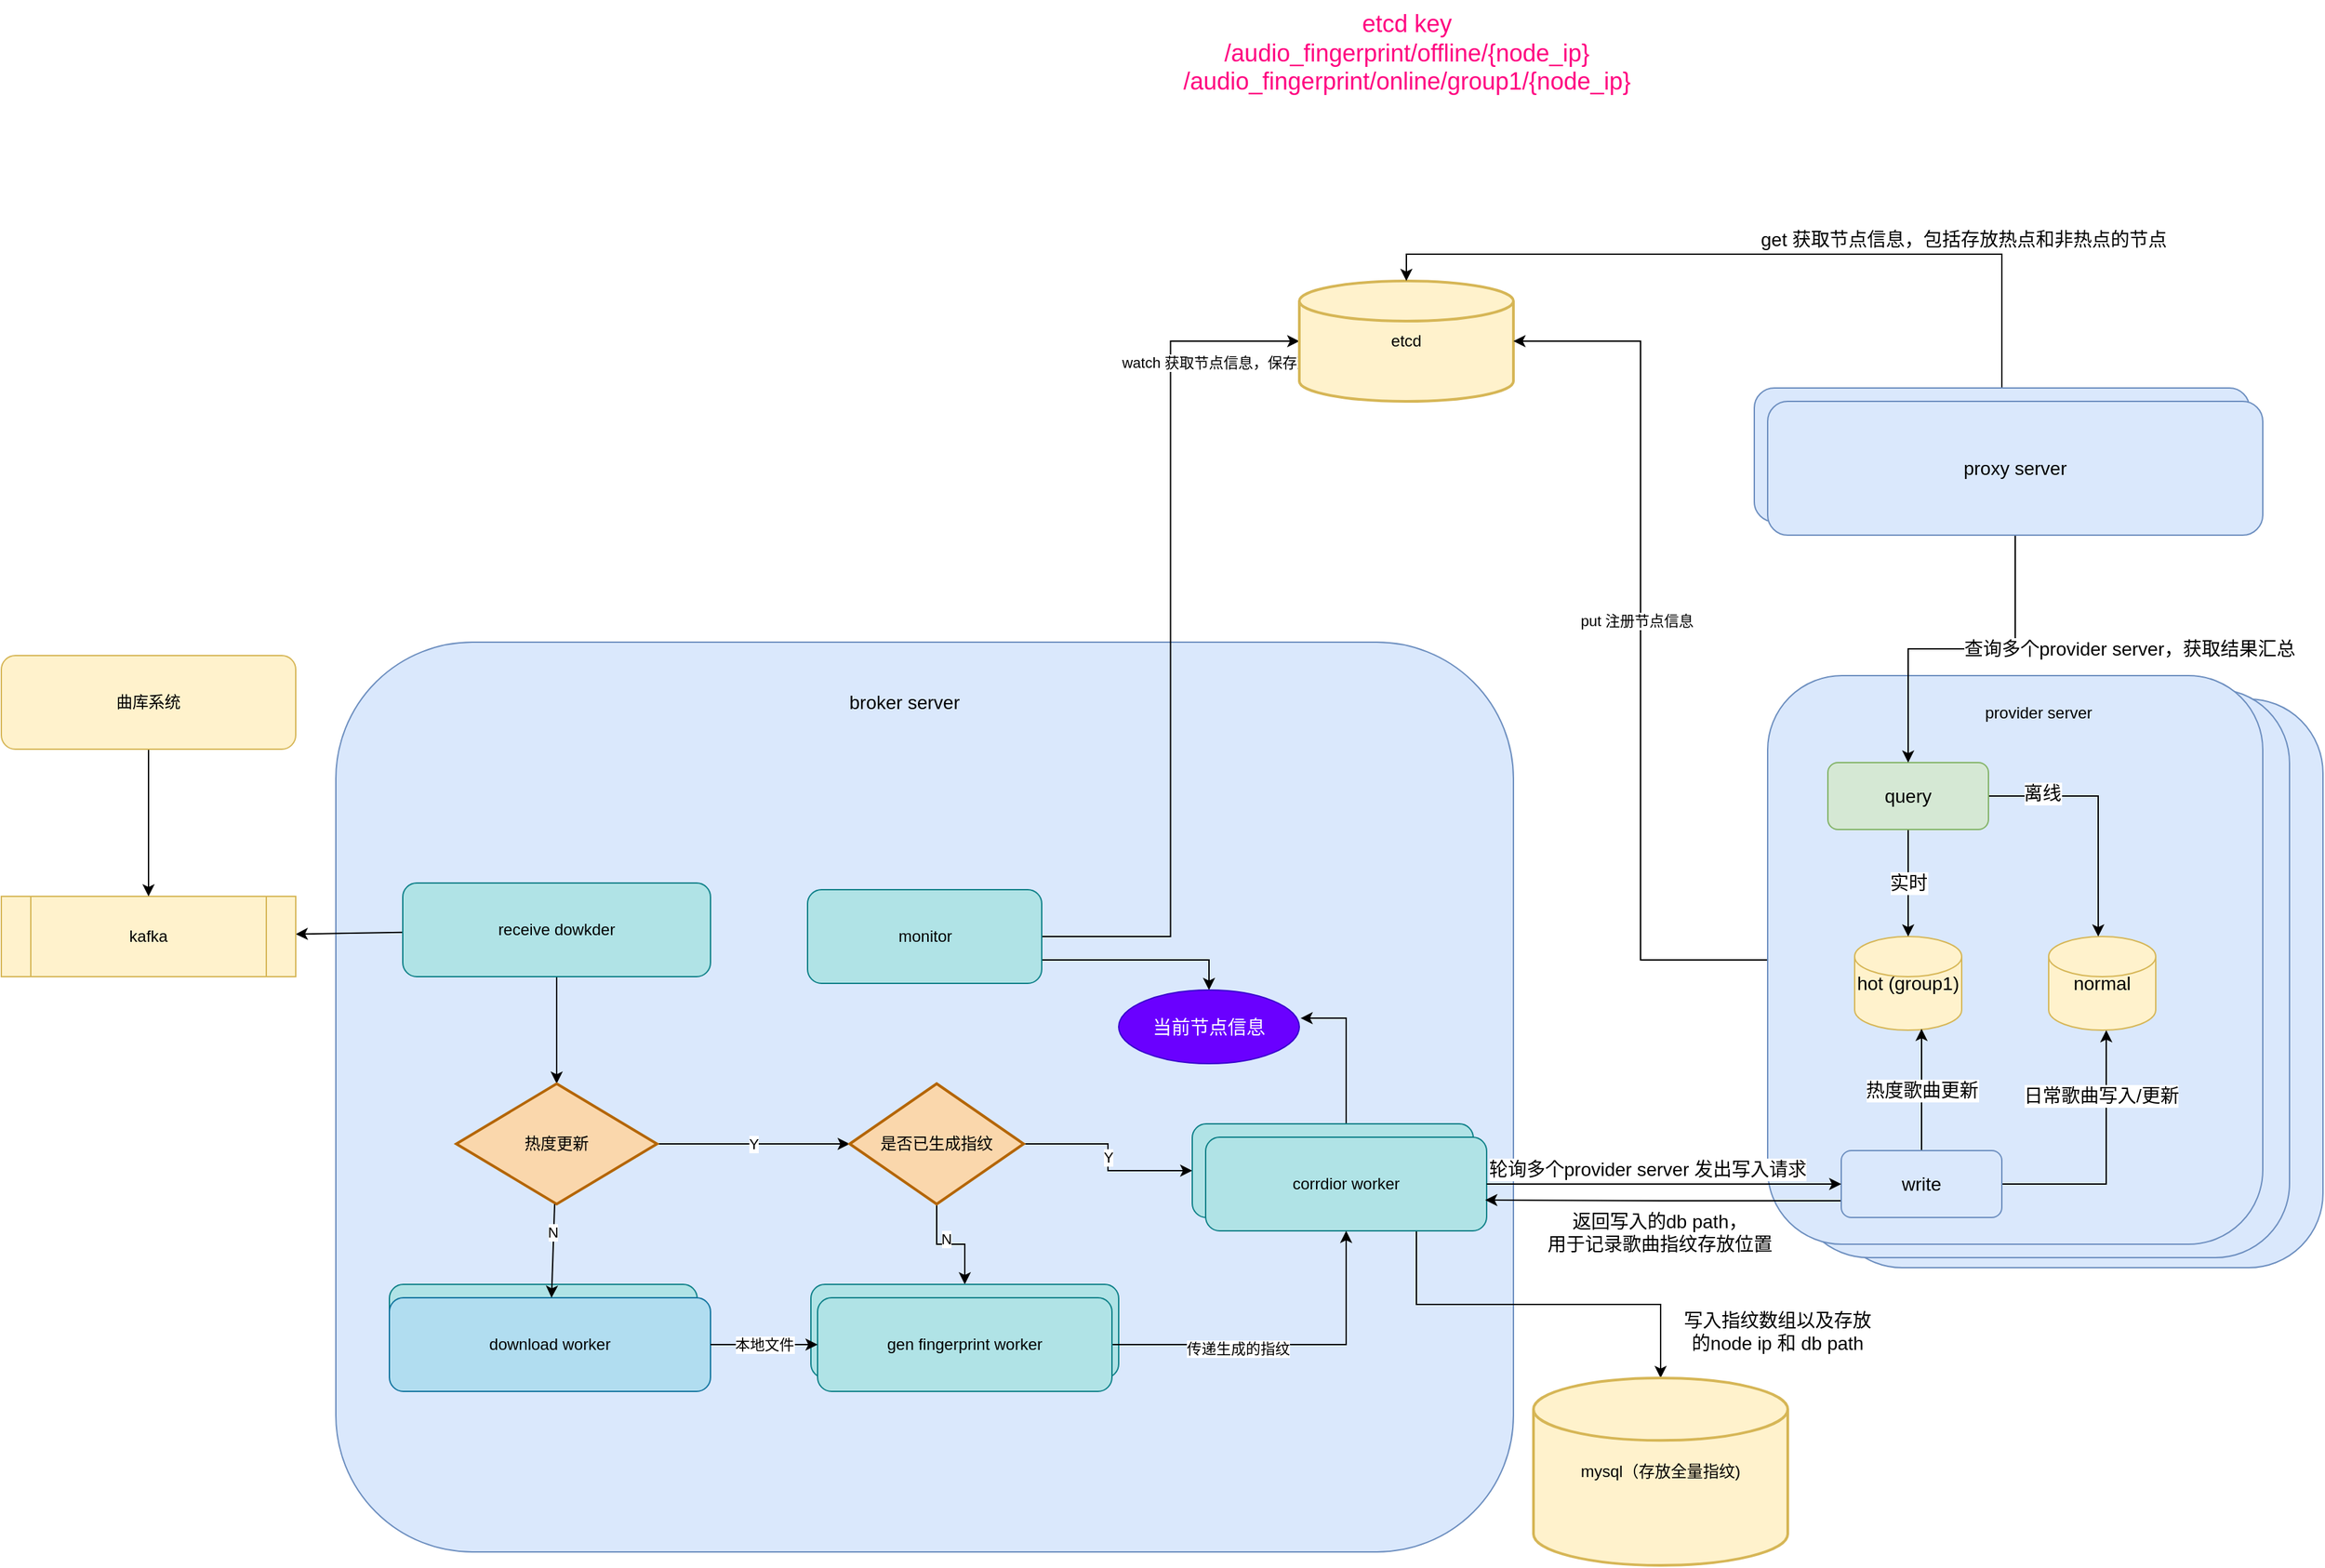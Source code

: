 <mxfile version="13.6.5" type="github">
  <diagram id="bXQ1CHwTw1gpECQVsluk" name="Page-1">
    <mxGraphModel dx="2893" dy="2323" grid="1" gridSize="10" guides="1" tooltips="1" connect="1" arrows="1" fold="1" page="1" pageScale="1" pageWidth="827" pageHeight="1169" math="0" shadow="0">
      <root>
        <mxCell id="0" />
        <mxCell id="1" parent="0" />
        <mxCell id="O3IuZ1JwcFy3WilJVtzP-146" value="" style="rounded=1;whiteSpace=wrap;html=1;fontSize=14;fillColor=#dae8fc;strokeColor=#6c8ebf;" vertex="1" parent="1">
          <mxGeometry x="30" y="20" width="880" height="680" as="geometry" />
        </mxCell>
        <mxCell id="O3IuZ1JwcFy3WilJVtzP-139" value="" style="rounded=1;whiteSpace=wrap;html=1;fillColor=#dae8fc;strokeColor=#6c8ebf;" vertex="1" parent="1">
          <mxGeometry x="1145" y="62.5" width="370" height="425" as="geometry" />
        </mxCell>
        <mxCell id="O3IuZ1JwcFy3WilJVtzP-138" value="" style="rounded=1;whiteSpace=wrap;html=1;fillColor=#dae8fc;strokeColor=#6c8ebf;" vertex="1" parent="1">
          <mxGeometry x="1120" y="55" width="370" height="425" as="geometry" />
        </mxCell>
        <mxCell id="O3IuZ1JwcFy3WilJVtzP-21" value="" style="edgeStyle=none;rounded=0;orthogonalLoop=1;jettySize=auto;html=1;" edge="1" parent="1" source="O3IuZ1JwcFy3WilJVtzP-18" target="O3IuZ1JwcFy3WilJVtzP-20">
          <mxGeometry relative="1" as="geometry" />
        </mxCell>
        <mxCell id="O3IuZ1JwcFy3WilJVtzP-30" value="" style="edgeStyle=none;rounded=0;orthogonalLoop=1;jettySize=auto;html=1;" edge="1" parent="1" source="O3IuZ1JwcFy3WilJVtzP-18" target="O3IuZ1JwcFy3WilJVtzP-29">
          <mxGeometry relative="1" as="geometry" />
        </mxCell>
        <mxCell id="O3IuZ1JwcFy3WilJVtzP-18" value="receive dowkder" style="rounded=1;whiteSpace=wrap;html=1;fillColor=#b0e3e6;strokeColor=#0e8088;" vertex="1" parent="1">
          <mxGeometry x="80" y="200" width="230" height="70" as="geometry" />
        </mxCell>
        <mxCell id="O3IuZ1JwcFy3WilJVtzP-20" value="kafka" style="shape=process;whiteSpace=wrap;html=1;backgroundOutline=1;fillColor=#fff2cc;strokeColor=#d6b656;" vertex="1" parent="1">
          <mxGeometry x="-220" y="210" width="220" height="60" as="geometry" />
        </mxCell>
        <mxCell id="O3IuZ1JwcFy3WilJVtzP-23" value="" style="edgeStyle=none;rounded=0;orthogonalLoop=1;jettySize=auto;html=1;" edge="1" parent="1" source="O3IuZ1JwcFy3WilJVtzP-22" target="O3IuZ1JwcFy3WilJVtzP-20">
          <mxGeometry relative="1" as="geometry" />
        </mxCell>
        <mxCell id="O3IuZ1JwcFy3WilJVtzP-22" value="曲库系统" style="rounded=1;whiteSpace=wrap;html=1;fillColor=#fff2cc;strokeColor=#d6b656;" vertex="1" parent="1">
          <mxGeometry x="-220" y="30" width="220" height="70" as="geometry" />
        </mxCell>
        <mxCell id="O3IuZ1JwcFy3WilJVtzP-33" value="Y" style="edgeStyle=none;rounded=0;orthogonalLoop=1;jettySize=auto;html=1;entryX=0;entryY=0.5;entryDx=0;entryDy=0;entryPerimeter=0;" edge="1" parent="1" source="O3IuZ1JwcFy3WilJVtzP-29" target="O3IuZ1JwcFy3WilJVtzP-42">
          <mxGeometry relative="1" as="geometry">
            <mxPoint x="390" y="395" as="targetPoint" />
          </mxGeometry>
        </mxCell>
        <mxCell id="O3IuZ1JwcFy3WilJVtzP-37" value="" style="edgeStyle=none;rounded=0;orthogonalLoop=1;jettySize=auto;html=1;" edge="1" parent="1" source="O3IuZ1JwcFy3WilJVtzP-34" target="O3IuZ1JwcFy3WilJVtzP-35">
          <mxGeometry relative="1" as="geometry" />
        </mxCell>
        <mxCell id="O3IuZ1JwcFy3WilJVtzP-29" value="热度更新" style="strokeWidth=2;html=1;shape=mxgraph.flowchart.decision;whiteSpace=wrap;fillColor=#fad7ac;strokeColor=#b46504;" vertex="1" parent="1">
          <mxGeometry x="120" y="350" width="150" height="90" as="geometry" />
        </mxCell>
        <mxCell id="O3IuZ1JwcFy3WilJVtzP-35" value="download worker" style="rounded=1;whiteSpace=wrap;html=1;fillColor=#b0e3e6;strokeColor=#0e8088;" vertex="1" parent="1">
          <mxGeometry x="70" y="500" width="230" height="70" as="geometry" />
        </mxCell>
        <mxCell id="O3IuZ1JwcFy3WilJVtzP-34" value="download worker" style="rounded=1;whiteSpace=wrap;html=1;fillColor=#b1ddf0;strokeColor=#10739e;" vertex="1" parent="1">
          <mxGeometry x="70" y="510" width="240" height="70" as="geometry" />
        </mxCell>
        <mxCell id="O3IuZ1JwcFy3WilJVtzP-38" value="" style="edgeStyle=none;rounded=0;orthogonalLoop=1;jettySize=auto;html=1;" edge="1" parent="1" source="O3IuZ1JwcFy3WilJVtzP-29" target="O3IuZ1JwcFy3WilJVtzP-34">
          <mxGeometry relative="1" as="geometry">
            <mxPoint x="197.812" y="440" as="sourcePoint" />
            <mxPoint x="202.812" y="520" as="targetPoint" />
          </mxGeometry>
        </mxCell>
        <mxCell id="O3IuZ1JwcFy3WilJVtzP-39" value="N" style="edgeLabel;html=1;align=center;verticalAlign=middle;resizable=0;points=[];" vertex="1" connectable="0" parent="O3IuZ1JwcFy3WilJVtzP-38">
          <mxGeometry x="-0.4" y="-1" relative="1" as="geometry">
            <mxPoint as="offset" />
          </mxGeometry>
        </mxCell>
        <mxCell id="O3IuZ1JwcFy3WilJVtzP-44" value="" style="edgeStyle=orthogonalEdgeStyle;rounded=0;orthogonalLoop=1;jettySize=auto;html=1;" edge="1" parent="1" source="O3IuZ1JwcFy3WilJVtzP-42" target="O3IuZ1JwcFy3WilJVtzP-43">
          <mxGeometry relative="1" as="geometry" />
        </mxCell>
        <mxCell id="O3IuZ1JwcFy3WilJVtzP-46" value="N" style="edgeLabel;html=1;align=center;verticalAlign=middle;resizable=0;points=[];" vertex="1" connectable="0" parent="O3IuZ1JwcFy3WilJVtzP-44">
          <mxGeometry x="-0.36" y="7" relative="1" as="geometry">
            <mxPoint as="offset" />
          </mxGeometry>
        </mxCell>
        <mxCell id="O3IuZ1JwcFy3WilJVtzP-48" value="Y" style="edgeStyle=orthogonalEdgeStyle;rounded=0;orthogonalLoop=1;jettySize=auto;html=1;" edge="1" parent="1" source="O3IuZ1JwcFy3WilJVtzP-42" target="O3IuZ1JwcFy3WilJVtzP-47">
          <mxGeometry relative="1" as="geometry" />
        </mxCell>
        <mxCell id="O3IuZ1JwcFy3WilJVtzP-42" value="是否已生成指纹" style="strokeWidth=2;html=1;shape=mxgraph.flowchart.decision;whiteSpace=wrap;fillColor=#fad7ac;strokeColor=#b46504;" vertex="1" parent="1">
          <mxGeometry x="414" y="350" width="130" height="90" as="geometry" />
        </mxCell>
        <mxCell id="O3IuZ1JwcFy3WilJVtzP-78" style="edgeStyle=orthogonalEdgeStyle;rounded=0;orthogonalLoop=1;jettySize=auto;html=1;exitX=0.5;exitY=0;exitDx=0;exitDy=0;entryX=1.007;entryY=0.382;entryDx=0;entryDy=0;entryPerimeter=0;fontSize=14;" edge="1" parent="1" source="O3IuZ1JwcFy3WilJVtzP-47" target="O3IuZ1JwcFy3WilJVtzP-75">
          <mxGeometry relative="1" as="geometry">
            <Array as="points">
              <mxPoint x="785" y="301" />
            </Array>
          </mxGeometry>
        </mxCell>
        <mxCell id="O3IuZ1JwcFy3WilJVtzP-47" value="corrdior worker" style="rounded=1;whiteSpace=wrap;html=1;fillColor=#b0e3e6;strokeColor=#0e8088;" vertex="1" parent="1">
          <mxGeometry x="670" y="380" width="210" height="70" as="geometry" />
        </mxCell>
        <mxCell id="O3IuZ1JwcFy3WilJVtzP-158" style="edgeStyle=orthogonalEdgeStyle;rounded=0;orthogonalLoop=1;jettySize=auto;html=1;exitX=0.75;exitY=1;exitDx=0;exitDy=0;fontSize=18;fontColor=#FF0080;align=left;" edge="1" parent="1" source="O3IuZ1JwcFy3WilJVtzP-50" target="O3IuZ1JwcFy3WilJVtzP-154">
          <mxGeometry relative="1" as="geometry" />
        </mxCell>
        <mxCell id="O3IuZ1JwcFy3WilJVtzP-50" value="corrdior worker" style="rounded=1;whiteSpace=wrap;html=1;fillColor=#b0e3e6;strokeColor=#0e8088;" vertex="1" parent="1">
          <mxGeometry x="680" y="390" width="210" height="70" as="geometry" />
        </mxCell>
        <mxCell id="O3IuZ1JwcFy3WilJVtzP-43" value="receive dowkder" style="rounded=1;whiteSpace=wrap;html=1;fillColor=#b0e3e6;strokeColor=#0e8088;" vertex="1" parent="1">
          <mxGeometry x="385" y="500" width="230" height="70" as="geometry" />
        </mxCell>
        <mxCell id="O3IuZ1JwcFy3WilJVtzP-58" style="edgeStyle=orthogonalEdgeStyle;rounded=0;orthogonalLoop=1;jettySize=auto;html=1;exitX=1;exitY=0.5;exitDx=0;exitDy=0;entryX=0.5;entryY=1;entryDx=0;entryDy=0;" edge="1" parent="1" source="O3IuZ1JwcFy3WilJVtzP-49" target="O3IuZ1JwcFy3WilJVtzP-50">
          <mxGeometry relative="1" as="geometry" />
        </mxCell>
        <mxCell id="O3IuZ1JwcFy3WilJVtzP-59" value="传递生成的指纹" style="edgeLabel;html=1;align=center;verticalAlign=middle;resizable=0;points=[];" vertex="1" connectable="0" parent="O3IuZ1JwcFy3WilJVtzP-58">
          <mxGeometry x="-0.279" y="-3" relative="1" as="geometry">
            <mxPoint as="offset" />
          </mxGeometry>
        </mxCell>
        <mxCell id="O3IuZ1JwcFy3WilJVtzP-49" value="gen fingerprint worker" style="rounded=1;whiteSpace=wrap;html=1;fillColor=#b0e3e6;strokeColor=#0e8088;" vertex="1" parent="1">
          <mxGeometry x="390" y="510" width="220" height="70" as="geometry" />
        </mxCell>
        <mxCell id="O3IuZ1JwcFy3WilJVtzP-56" value="本地文件" style="edgeStyle=orthogonalEdgeStyle;rounded=0;orthogonalLoop=1;jettySize=auto;html=1;exitX=1;exitY=0.5;exitDx=0;exitDy=0;entryX=0;entryY=0.5;entryDx=0;entryDy=0;" edge="1" parent="1" source="O3IuZ1JwcFy3WilJVtzP-34" target="O3IuZ1JwcFy3WilJVtzP-49">
          <mxGeometry relative="1" as="geometry" />
        </mxCell>
        <mxCell id="O3IuZ1JwcFy3WilJVtzP-65" value="watch 获取节点信息，保存到内存" style="edgeStyle=orthogonalEdgeStyle;rounded=0;orthogonalLoop=1;jettySize=auto;html=1;entryX=0;entryY=0.5;entryDx=0;entryDy=0;entryPerimeter=0;" edge="1" parent="1" source="O3IuZ1JwcFy3WilJVtzP-63" target="O3IuZ1JwcFy3WilJVtzP-64">
          <mxGeometry x="0.648" y="-45" relative="1" as="geometry">
            <mxPoint as="offset" />
          </mxGeometry>
        </mxCell>
        <mxCell id="O3IuZ1JwcFy3WilJVtzP-76" style="edgeStyle=orthogonalEdgeStyle;rounded=0;orthogonalLoop=1;jettySize=auto;html=1;exitX=1;exitY=0.75;exitDx=0;exitDy=0;entryX=0.5;entryY=0;entryDx=0;entryDy=0;fontSize=14;" edge="1" parent="1" source="O3IuZ1JwcFy3WilJVtzP-63" target="O3IuZ1JwcFy3WilJVtzP-75">
          <mxGeometry relative="1" as="geometry" />
        </mxCell>
        <mxCell id="O3IuZ1JwcFy3WilJVtzP-63" value="monitor" style="rounded=1;whiteSpace=wrap;html=1;fillColor=#b0e3e6;strokeColor=#0e8088;" vertex="1" parent="1">
          <mxGeometry x="382.5" y="205" width="175" height="70" as="geometry" />
        </mxCell>
        <mxCell id="O3IuZ1JwcFy3WilJVtzP-64" value="etcd" style="strokeWidth=2;html=1;shape=mxgraph.flowchart.database;whiteSpace=wrap;fillColor=#fff2cc;strokeColor=#d6b656;" vertex="1" parent="1">
          <mxGeometry x="750" y="-250" width="160" height="90" as="geometry" />
        </mxCell>
        <mxCell id="O3IuZ1JwcFy3WilJVtzP-72" style="edgeStyle=orthogonalEdgeStyle;rounded=0;orthogonalLoop=1;jettySize=auto;html=1;entryX=1;entryY=0.5;entryDx=0;entryDy=0;entryPerimeter=0;" edge="1" parent="1" source="O3IuZ1JwcFy3WilJVtzP-70" target="O3IuZ1JwcFy3WilJVtzP-64">
          <mxGeometry relative="1" as="geometry" />
        </mxCell>
        <mxCell id="O3IuZ1JwcFy3WilJVtzP-73" value="put 注册节点信息" style="edgeLabel;html=1;align=center;verticalAlign=middle;resizable=0;points=[];" vertex="1" connectable="0" parent="O3IuZ1JwcFy3WilJVtzP-72">
          <mxGeometry x="0.069" y="3" relative="1" as="geometry">
            <mxPoint as="offset" />
          </mxGeometry>
        </mxCell>
        <mxCell id="O3IuZ1JwcFy3WilJVtzP-70" value="" style="rounded=1;whiteSpace=wrap;html=1;fillColor=#dae8fc;strokeColor=#6c8ebf;" vertex="1" parent="1">
          <mxGeometry x="1100" y="45" width="370" height="425" as="geometry" />
        </mxCell>
        <mxCell id="O3IuZ1JwcFy3WilJVtzP-71" value="provider server" style="text;html=1;strokeColor=none;fillColor=none;align=center;verticalAlign=middle;whiteSpace=wrap;rounded=0;" vertex="1" parent="1">
          <mxGeometry x="1245" y="55" width="115" height="35" as="geometry" />
        </mxCell>
        <mxCell id="O3IuZ1JwcFy3WilJVtzP-75" value="当前节点信息" style="ellipse;whiteSpace=wrap;html=1;fontSize=14;fillColor=#6a00ff;strokeColor=#3700CC;fontColor=#ffffff;" vertex="1" parent="1">
          <mxGeometry x="615" y="280" width="135" height="55" as="geometry" />
        </mxCell>
        <mxCell id="O3IuZ1JwcFy3WilJVtzP-79" value="hot (group1)" style="shape=cylinder2;whiteSpace=wrap;html=1;boundedLbl=1;backgroundOutline=1;size=15;fontSize=14;fillColor=#fff2cc;strokeColor=#d6b656;" vertex="1" parent="1">
          <mxGeometry x="1165" y="240" width="80" height="70" as="geometry" />
        </mxCell>
        <mxCell id="O3IuZ1JwcFy3WilJVtzP-80" value="normal" style="shape=cylinder2;whiteSpace=wrap;html=1;boundedLbl=1;backgroundOutline=1;size=15;fontSize=14;fillColor=#fff2cc;strokeColor=#d6b656;" vertex="1" parent="1">
          <mxGeometry x="1310" y="240" width="80" height="70" as="geometry" />
        </mxCell>
        <mxCell id="O3IuZ1JwcFy3WilJVtzP-101" style="edgeStyle=orthogonalEdgeStyle;rounded=0;orthogonalLoop=1;jettySize=auto;html=1;entryX=0.463;entryY=0;entryDx=0;entryDy=0;entryPerimeter=0;fontSize=14;" edge="1" parent="1" source="O3IuZ1JwcFy3WilJVtzP-98" target="O3IuZ1JwcFy3WilJVtzP-80">
          <mxGeometry relative="1" as="geometry" />
        </mxCell>
        <mxCell id="O3IuZ1JwcFy3WilJVtzP-102" value="离线" style="edgeLabel;html=1;align=center;verticalAlign=middle;resizable=0;points=[];fontSize=14;" vertex="1" connectable="0" parent="O3IuZ1JwcFy3WilJVtzP-101">
          <mxGeometry x="-0.575" y="2" relative="1" as="geometry">
            <mxPoint as="offset" />
          </mxGeometry>
        </mxCell>
        <mxCell id="O3IuZ1JwcFy3WilJVtzP-103" value="实时" style="edgeStyle=orthogonalEdgeStyle;rounded=0;orthogonalLoop=1;jettySize=auto;html=1;fontSize=14;" edge="1" parent="1" source="O3IuZ1JwcFy3WilJVtzP-98" target="O3IuZ1JwcFy3WilJVtzP-79">
          <mxGeometry relative="1" as="geometry" />
        </mxCell>
        <mxCell id="O3IuZ1JwcFy3WilJVtzP-98" value="query" style="rounded=1;whiteSpace=wrap;html=1;fontSize=14;fillColor=#d5e8d4;strokeColor=#82b366;" vertex="1" parent="1">
          <mxGeometry x="1145" y="110" width="120" height="50" as="geometry" />
        </mxCell>
        <mxCell id="O3IuZ1JwcFy3WilJVtzP-109" value="热度歌曲更新" style="edgeStyle=orthogonalEdgeStyle;rounded=0;orthogonalLoop=1;jettySize=auto;html=1;exitX=0.5;exitY=0;exitDx=0;exitDy=0;entryX=0.625;entryY=0.986;entryDx=0;entryDy=0;entryPerimeter=0;fontSize=14;" edge="1" parent="1" source="O3IuZ1JwcFy3WilJVtzP-108" target="O3IuZ1JwcFy3WilJVtzP-79">
          <mxGeometry relative="1" as="geometry" />
        </mxCell>
        <mxCell id="O3IuZ1JwcFy3WilJVtzP-110" style="edgeStyle=orthogonalEdgeStyle;rounded=0;orthogonalLoop=1;jettySize=auto;html=1;exitX=1;exitY=0.5;exitDx=0;exitDy=0;entryX=0.538;entryY=1;entryDx=0;entryDy=0;entryPerimeter=0;fontSize=14;" edge="1" parent="1" source="O3IuZ1JwcFy3WilJVtzP-108" target="O3IuZ1JwcFy3WilJVtzP-80">
          <mxGeometry relative="1" as="geometry" />
        </mxCell>
        <mxCell id="O3IuZ1JwcFy3WilJVtzP-111" value="日常歌曲写入/更新" style="edgeLabel;html=1;align=center;verticalAlign=middle;resizable=0;points=[];fontSize=14;" vertex="1" connectable="0" parent="O3IuZ1JwcFy3WilJVtzP-110">
          <mxGeometry x="0.497" y="4" relative="1" as="geometry">
            <mxPoint as="offset" />
          </mxGeometry>
        </mxCell>
        <mxCell id="O3IuZ1JwcFy3WilJVtzP-155" style="edgeStyle=orthogonalEdgeStyle;rounded=0;orthogonalLoop=1;jettySize=auto;html=1;exitX=0;exitY=0.75;exitDx=0;exitDy=0;entryX=0.995;entryY=0.671;entryDx=0;entryDy=0;entryPerimeter=0;fontSize=18;fontColor=#FF0080;align=left;" edge="1" parent="1" source="O3IuZ1JwcFy3WilJVtzP-108" target="O3IuZ1JwcFy3WilJVtzP-50">
          <mxGeometry relative="1" as="geometry" />
        </mxCell>
        <mxCell id="O3IuZ1JwcFy3WilJVtzP-108" value="write" style="rounded=1;whiteSpace=wrap;html=1;fontSize=14;fillColor=#dae8fc;strokeColor=#6c8ebf;" vertex="1" parent="1">
          <mxGeometry x="1155" y="400" width="120" height="50" as="geometry" />
        </mxCell>
        <mxCell id="O3IuZ1JwcFy3WilJVtzP-112" style="edgeStyle=orthogonalEdgeStyle;rounded=0;orthogonalLoop=1;jettySize=auto;html=1;entryX=0;entryY=0.5;entryDx=0;entryDy=0;fontSize=14;" edge="1" parent="1" source="O3IuZ1JwcFy3WilJVtzP-50" target="O3IuZ1JwcFy3WilJVtzP-108">
          <mxGeometry relative="1" as="geometry" />
        </mxCell>
        <mxCell id="O3IuZ1JwcFy3WilJVtzP-113" value="轮询多个provider server 发出写入请求" style="edgeLabel;html=1;align=center;verticalAlign=bottom;resizable=0;points=[];fontSize=14;" vertex="1" connectable="0" parent="O3IuZ1JwcFy3WilJVtzP-112">
          <mxGeometry x="-0.094" y="1" relative="1" as="geometry">
            <mxPoint as="offset" />
          </mxGeometry>
        </mxCell>
        <mxCell id="O3IuZ1JwcFy3WilJVtzP-151" value="get 获取节点信息，包括存放热点和非热点的节点" style="edgeStyle=orthogonalEdgeStyle;rounded=0;orthogonalLoop=1;jettySize=auto;html=1;exitX=0.5;exitY=0;exitDx=0;exitDy=0;entryX=0.5;entryY=0;entryDx=0;entryDy=0;entryPerimeter=0;fontSize=14;align=left;verticalAlign=bottom;" edge="1" parent="1" source="O3IuZ1JwcFy3WilJVtzP-141" target="O3IuZ1JwcFy3WilJVtzP-64">
          <mxGeometry relative="1" as="geometry" />
        </mxCell>
        <mxCell id="O3IuZ1JwcFy3WilJVtzP-141" value="proxy" style="rounded=1;whiteSpace=wrap;html=1;fontSize=14;fillColor=#dae8fc;strokeColor=#6c8ebf;" vertex="1" parent="1">
          <mxGeometry x="1090" y="-170" width="370" height="100" as="geometry" />
        </mxCell>
        <mxCell id="O3IuZ1JwcFy3WilJVtzP-143" value="查询多个provider server，获取结果汇总" style="edgeStyle=orthogonalEdgeStyle;rounded=0;orthogonalLoop=1;jettySize=auto;html=1;entryX=0.5;entryY=0;entryDx=0;entryDy=0;fontSize=14;align=left;" edge="1" parent="1" source="O3IuZ1JwcFy3WilJVtzP-142" target="O3IuZ1JwcFy3WilJVtzP-98">
          <mxGeometry relative="1" as="geometry" />
        </mxCell>
        <mxCell id="O3IuZ1JwcFy3WilJVtzP-142" value="proxy server" style="rounded=1;whiteSpace=wrap;html=1;fontSize=14;fillColor=#dae8fc;strokeColor=#6c8ebf;" vertex="1" parent="1">
          <mxGeometry x="1100" y="-160" width="370" height="100" as="geometry" />
        </mxCell>
        <mxCell id="O3IuZ1JwcFy3WilJVtzP-147" value="broker server" style="text;html=1;strokeColor=none;fillColor=none;align=center;verticalAlign=middle;whiteSpace=wrap;rounded=0;fontSize=14;" vertex="1" parent="1">
          <mxGeometry x="385" y="37.5" width="140" height="55" as="geometry" />
        </mxCell>
        <mxCell id="O3IuZ1JwcFy3WilJVtzP-153" value="etcd key&lt;br style=&quot;font-size: 18px;&quot;&gt;/audio_fingerprint/offline/{node_ip}&lt;br style=&quot;font-size: 18px;&quot;&gt;/audio_fingerprint/online/group1/{node_ip}" style="text;html=1;strokeColor=none;fillColor=none;align=center;verticalAlign=middle;whiteSpace=wrap;rounded=0;fontSize=18;labelBackgroundColor=#ffffff;fontColor=#FF0080;" vertex="1" parent="1">
          <mxGeometry x="682.5" y="-460" width="295" height="80" as="geometry" />
        </mxCell>
        <mxCell id="O3IuZ1JwcFy3WilJVtzP-154" value="mysql（存放全量指纹)" style="strokeWidth=2;html=1;shape=mxgraph.flowchart.database;whiteSpace=wrap;fillColor=#fff2cc;strokeColor=#d6b656;" vertex="1" parent="1">
          <mxGeometry x="925" y="570" width="190" height="140" as="geometry" />
        </mxCell>
        <mxCell id="O3IuZ1JwcFy3WilJVtzP-157" value="返回写入的db path，&lt;br&gt;用于记录歌曲指纹存放位置" style="edgeLabel;html=1;align=center;verticalAlign=bottom;resizable=0;points=[];fontSize=14;" vertex="1" connectable="0" parent="1">
          <mxGeometry x="1020" y="450" as="geometry">
            <mxPoint x="-1" y="30" as="offset" />
          </mxGeometry>
        </mxCell>
        <mxCell id="O3IuZ1JwcFy3WilJVtzP-160" value="写入指纹数组以及存放的node ip 和 db path" style="text;html=1;strokeColor=none;fillColor=none;align=center;verticalAlign=bottom;whiteSpace=wrap;labelBackgroundColor=#ffffff;fontSize=14;fontColor=#000000;" vertex="1" parent="1">
          <mxGeometry x="1030" y="535" width="155" height="20" as="geometry" />
        </mxCell>
      </root>
    </mxGraphModel>
  </diagram>
</mxfile>
